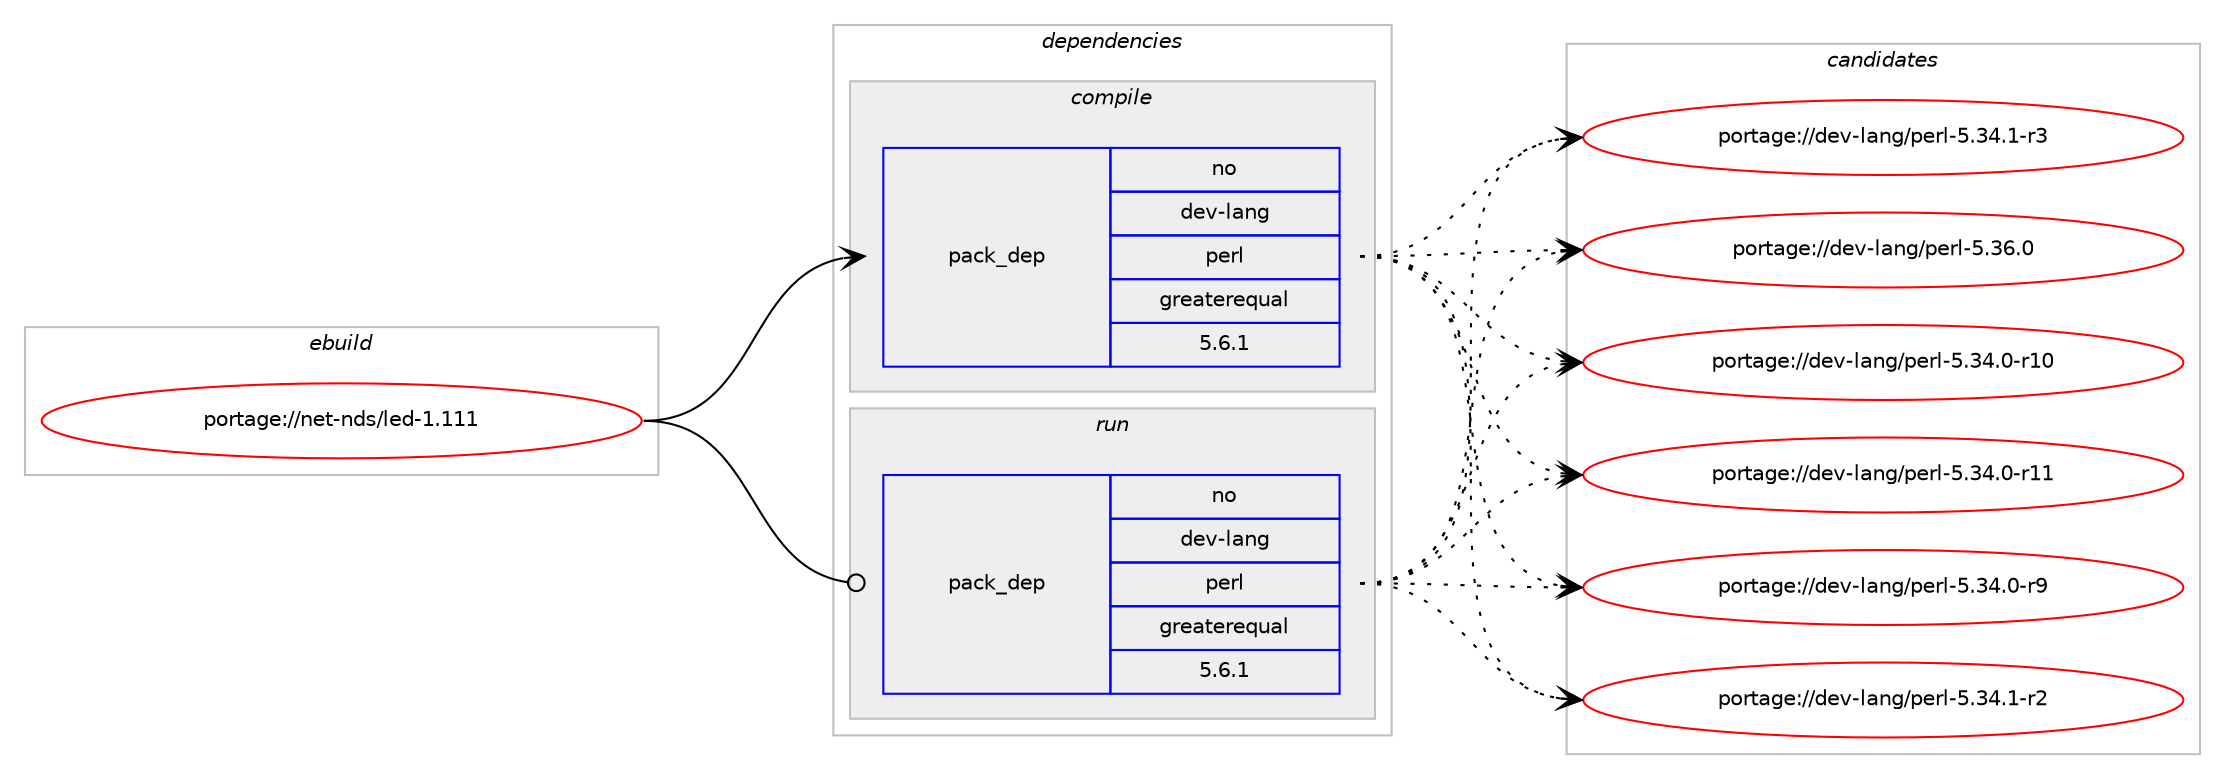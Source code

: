 digraph prolog {

# *************
# Graph options
# *************

newrank=true;
concentrate=true;
compound=true;
graph [rankdir=LR,fontname=Helvetica,fontsize=10,ranksep=1.5];#, ranksep=2.5, nodesep=0.2];
edge  [arrowhead=vee];
node  [fontname=Helvetica,fontsize=10];

# **********
# The ebuild
# **********

subgraph cluster_leftcol {
color=gray;
rank=same;
label=<<i>ebuild</i>>;
id [label="portage://net-nds/led-1.111", color=red, width=4, href="../net-nds/led-1.111.svg"];
}

# ****************
# The dependencies
# ****************

subgraph cluster_midcol {
color=gray;
label=<<i>dependencies</i>>;
subgraph cluster_compile {
fillcolor="#eeeeee";
style=filled;
label=<<i>compile</i>>;
subgraph pack88 {
dependency219 [label=<<TABLE BORDER="0" CELLBORDER="1" CELLSPACING="0" CELLPADDING="4" WIDTH="220"><TR><TD ROWSPAN="6" CELLPADDING="30">pack_dep</TD></TR><TR><TD WIDTH="110">no</TD></TR><TR><TD>dev-lang</TD></TR><TR><TD>perl</TD></TR><TR><TD>greaterequal</TD></TR><TR><TD>5.6.1</TD></TR></TABLE>>, shape=none, color=blue];
}
id:e -> dependency219:w [weight=20,style="solid",arrowhead="vee"];
# *** BEGIN UNKNOWN DEPENDENCY TYPE (TODO) ***
# id -> package_dependency(portage://net-nds/led-1.111,install,no,dev-perl,Authen-SASL,none,[,,],[],[])
# *** END UNKNOWN DEPENDENCY TYPE (TODO) ***

# *** BEGIN UNKNOWN DEPENDENCY TYPE (TODO) ***
# id -> package_dependency(portage://net-nds/led-1.111,install,no,dev-perl,URI,none,[,,],[],[])
# *** END UNKNOWN DEPENDENCY TYPE (TODO) ***

# *** BEGIN UNKNOWN DEPENDENCY TYPE (TODO) ***
# id -> package_dependency(portage://net-nds/led-1.111,install,no,dev-perl,perl-ldap,none,[,,],[],[])
# *** END UNKNOWN DEPENDENCY TYPE (TODO) ***

# *** BEGIN UNKNOWN DEPENDENCY TYPE (TODO) ***
# id -> package_dependency(portage://net-nds/led-1.111,install,no,virtual,perl-Digest-MD5,none,[,,],[],[])
# *** END UNKNOWN DEPENDENCY TYPE (TODO) ***

}
subgraph cluster_compileandrun {
fillcolor="#eeeeee";
style=filled;
label=<<i>compile and run</i>>;
}
subgraph cluster_run {
fillcolor="#eeeeee";
style=filled;
label=<<i>run</i>>;
subgraph pack89 {
dependency220 [label=<<TABLE BORDER="0" CELLBORDER="1" CELLSPACING="0" CELLPADDING="4" WIDTH="220"><TR><TD ROWSPAN="6" CELLPADDING="30">pack_dep</TD></TR><TR><TD WIDTH="110">no</TD></TR><TR><TD>dev-lang</TD></TR><TR><TD>perl</TD></TR><TR><TD>greaterequal</TD></TR><TR><TD>5.6.1</TD></TR></TABLE>>, shape=none, color=blue];
}
id:e -> dependency220:w [weight=20,style="solid",arrowhead="odot"];
# *** BEGIN UNKNOWN DEPENDENCY TYPE (TODO) ***
# id -> package_dependency(portage://net-nds/led-1.111,run,no,dev-perl,Authen-SASL,none,[,,],[],[])
# *** END UNKNOWN DEPENDENCY TYPE (TODO) ***

# *** BEGIN UNKNOWN DEPENDENCY TYPE (TODO) ***
# id -> package_dependency(portage://net-nds/led-1.111,run,no,dev-perl,URI,none,[,,],[],[])
# *** END UNKNOWN DEPENDENCY TYPE (TODO) ***

# *** BEGIN UNKNOWN DEPENDENCY TYPE (TODO) ***
# id -> package_dependency(portage://net-nds/led-1.111,run,no,dev-perl,perl-ldap,none,[,,],[],[])
# *** END UNKNOWN DEPENDENCY TYPE (TODO) ***

# *** BEGIN UNKNOWN DEPENDENCY TYPE (TODO) ***
# id -> package_dependency(portage://net-nds/led-1.111,run,no,virtual,perl-Digest-MD5,none,[,,],[],[])
# *** END UNKNOWN DEPENDENCY TYPE (TODO) ***

}
}

# **************
# The candidates
# **************

subgraph cluster_choices {
rank=same;
color=gray;
label=<<i>candidates</i>>;

subgraph choice88 {
color=black;
nodesep=1;
choice10010111845108971101034711210111410845534651524648451144948 [label="portage://dev-lang/perl-5.34.0-r10", color=red, width=4,href="../dev-lang/perl-5.34.0-r10.svg"];
choice10010111845108971101034711210111410845534651524648451144949 [label="portage://dev-lang/perl-5.34.0-r11", color=red, width=4,href="../dev-lang/perl-5.34.0-r11.svg"];
choice100101118451089711010347112101114108455346515246484511457 [label="portage://dev-lang/perl-5.34.0-r9", color=red, width=4,href="../dev-lang/perl-5.34.0-r9.svg"];
choice100101118451089711010347112101114108455346515246494511450 [label="portage://dev-lang/perl-5.34.1-r2", color=red, width=4,href="../dev-lang/perl-5.34.1-r2.svg"];
choice100101118451089711010347112101114108455346515246494511451 [label="portage://dev-lang/perl-5.34.1-r3", color=red, width=4,href="../dev-lang/perl-5.34.1-r3.svg"];
choice10010111845108971101034711210111410845534651544648 [label="portage://dev-lang/perl-5.36.0", color=red, width=4,href="../dev-lang/perl-5.36.0.svg"];
dependency219:e -> choice10010111845108971101034711210111410845534651524648451144948:w [style=dotted,weight="100"];
dependency219:e -> choice10010111845108971101034711210111410845534651524648451144949:w [style=dotted,weight="100"];
dependency219:e -> choice100101118451089711010347112101114108455346515246484511457:w [style=dotted,weight="100"];
dependency219:e -> choice100101118451089711010347112101114108455346515246494511450:w [style=dotted,weight="100"];
dependency219:e -> choice100101118451089711010347112101114108455346515246494511451:w [style=dotted,weight="100"];
dependency219:e -> choice10010111845108971101034711210111410845534651544648:w [style=dotted,weight="100"];
}
subgraph choice89 {
color=black;
nodesep=1;
choice10010111845108971101034711210111410845534651524648451144948 [label="portage://dev-lang/perl-5.34.0-r10", color=red, width=4,href="../dev-lang/perl-5.34.0-r10.svg"];
choice10010111845108971101034711210111410845534651524648451144949 [label="portage://dev-lang/perl-5.34.0-r11", color=red, width=4,href="../dev-lang/perl-5.34.0-r11.svg"];
choice100101118451089711010347112101114108455346515246484511457 [label="portage://dev-lang/perl-5.34.0-r9", color=red, width=4,href="../dev-lang/perl-5.34.0-r9.svg"];
choice100101118451089711010347112101114108455346515246494511450 [label="portage://dev-lang/perl-5.34.1-r2", color=red, width=4,href="../dev-lang/perl-5.34.1-r2.svg"];
choice100101118451089711010347112101114108455346515246494511451 [label="portage://dev-lang/perl-5.34.1-r3", color=red, width=4,href="../dev-lang/perl-5.34.1-r3.svg"];
choice10010111845108971101034711210111410845534651544648 [label="portage://dev-lang/perl-5.36.0", color=red, width=4,href="../dev-lang/perl-5.36.0.svg"];
dependency220:e -> choice10010111845108971101034711210111410845534651524648451144948:w [style=dotted,weight="100"];
dependency220:e -> choice10010111845108971101034711210111410845534651524648451144949:w [style=dotted,weight="100"];
dependency220:e -> choice100101118451089711010347112101114108455346515246484511457:w [style=dotted,weight="100"];
dependency220:e -> choice100101118451089711010347112101114108455346515246494511450:w [style=dotted,weight="100"];
dependency220:e -> choice100101118451089711010347112101114108455346515246494511451:w [style=dotted,weight="100"];
dependency220:e -> choice10010111845108971101034711210111410845534651544648:w [style=dotted,weight="100"];
}
}

}
